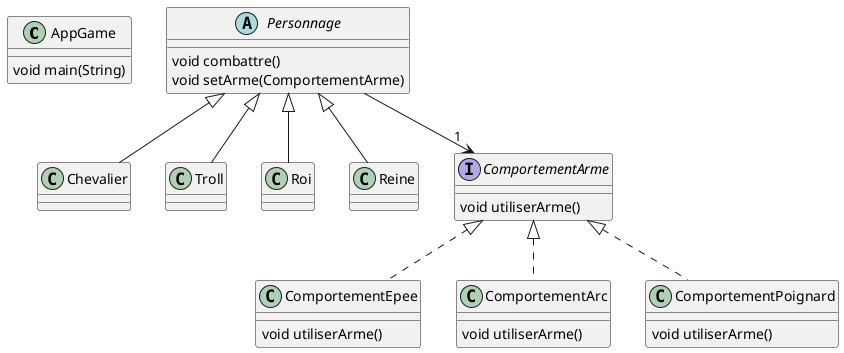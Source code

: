 @startuml

' definitions
' -----------

' package "jeu"
class AppGame
class Chevalier
class Troll
class Roi
class Reine
class ComportementEpee
class ComportementArc
class ComportementPoignard
interface ComportementArme
abstract Personnage
' end package

' content
' -------

' ComportementArc:
ComportementArme <|.. ComportementArc
ComportementArc : void utiliserArme()

' Chevalier:
Personnage <|-- Chevalier

' ComportementArme:
ComportementArme : void utiliserArme()

' ComportementEpee:
ComportementArme <|.. ComportementEpee
ComportementEpee : void utiliserArme()

' ComportementPoignard:
ComportementArme <|.. ComportementPoignard
ComportementPoignard : void utiliserArme()

' Personnage:
Personnage --> "1" ComportementArme
Personnage : void combattre()
Personnage : void setArme(ComportementArme)

' Roi:
Personnage <|-- Roi

' AppGame:
AppGame : void main(String)

' Reine:
Personnage <|-- Reine

' Troll:
Personnage <|-- Troll

@enduml
